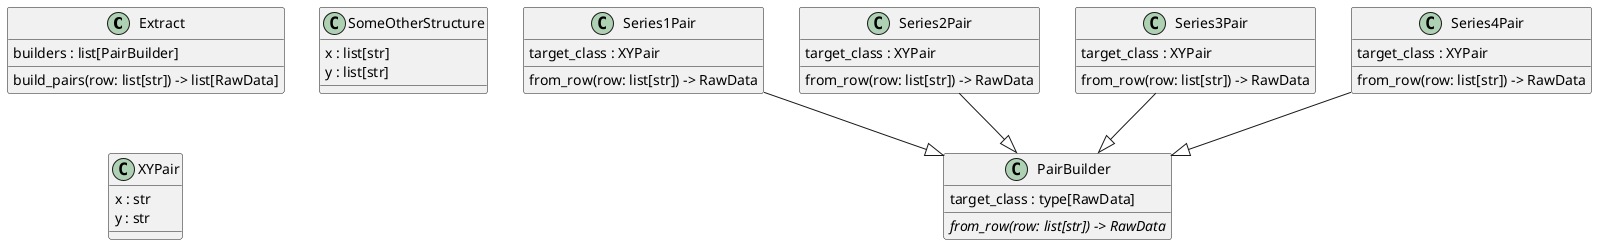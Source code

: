 @startuml classes_DataAcquisition
set namespaceSeparator none
class "Extract" as src.csv_extract.Extract {
  builders : list[PairBuilder]
  build_pairs(row: list[str]) -> list[RawData]
}
class "PairBuilder" as src.csv_extract.PairBuilder {
  target_class : type[RawData]
  {abstract}from_row(row: list[str]) -> RawData
}
class "Series1Pair" as src.csv_extract.Series1Pair {
  target_class : XYPair
  from_row(row: list[str]) -> RawData
}
class "Series2Pair" as src.csv_extract.Series2Pair {
  target_class : XYPair
  from_row(row: list[str]) -> RawData
}
class "Series3Pair" as src.csv_extract.Series3Pair {
  target_class : XYPair
  from_row(row: list[str]) -> RawData
}
class "Series4Pair" as src.csv_extract.Series4Pair {
  target_class : XYPair
  from_row(row: list[str]) -> RawData
}
class "SomeOtherStructure" as src.model.SomeOtherStructure {
  x : list[str]
  y : list[str]
}
class "XYPair" as src.model.XYPair {
  x : str
  y : str
}
src.csv_extract.Series1Pair --|> src.csv_extract.PairBuilder
src.csv_extract.Series2Pair --|> src.csv_extract.PairBuilder
src.csv_extract.Series3Pair --|> src.csv_extract.PairBuilder
src.csv_extract.Series4Pair --|> src.csv_extract.PairBuilder
@enduml
